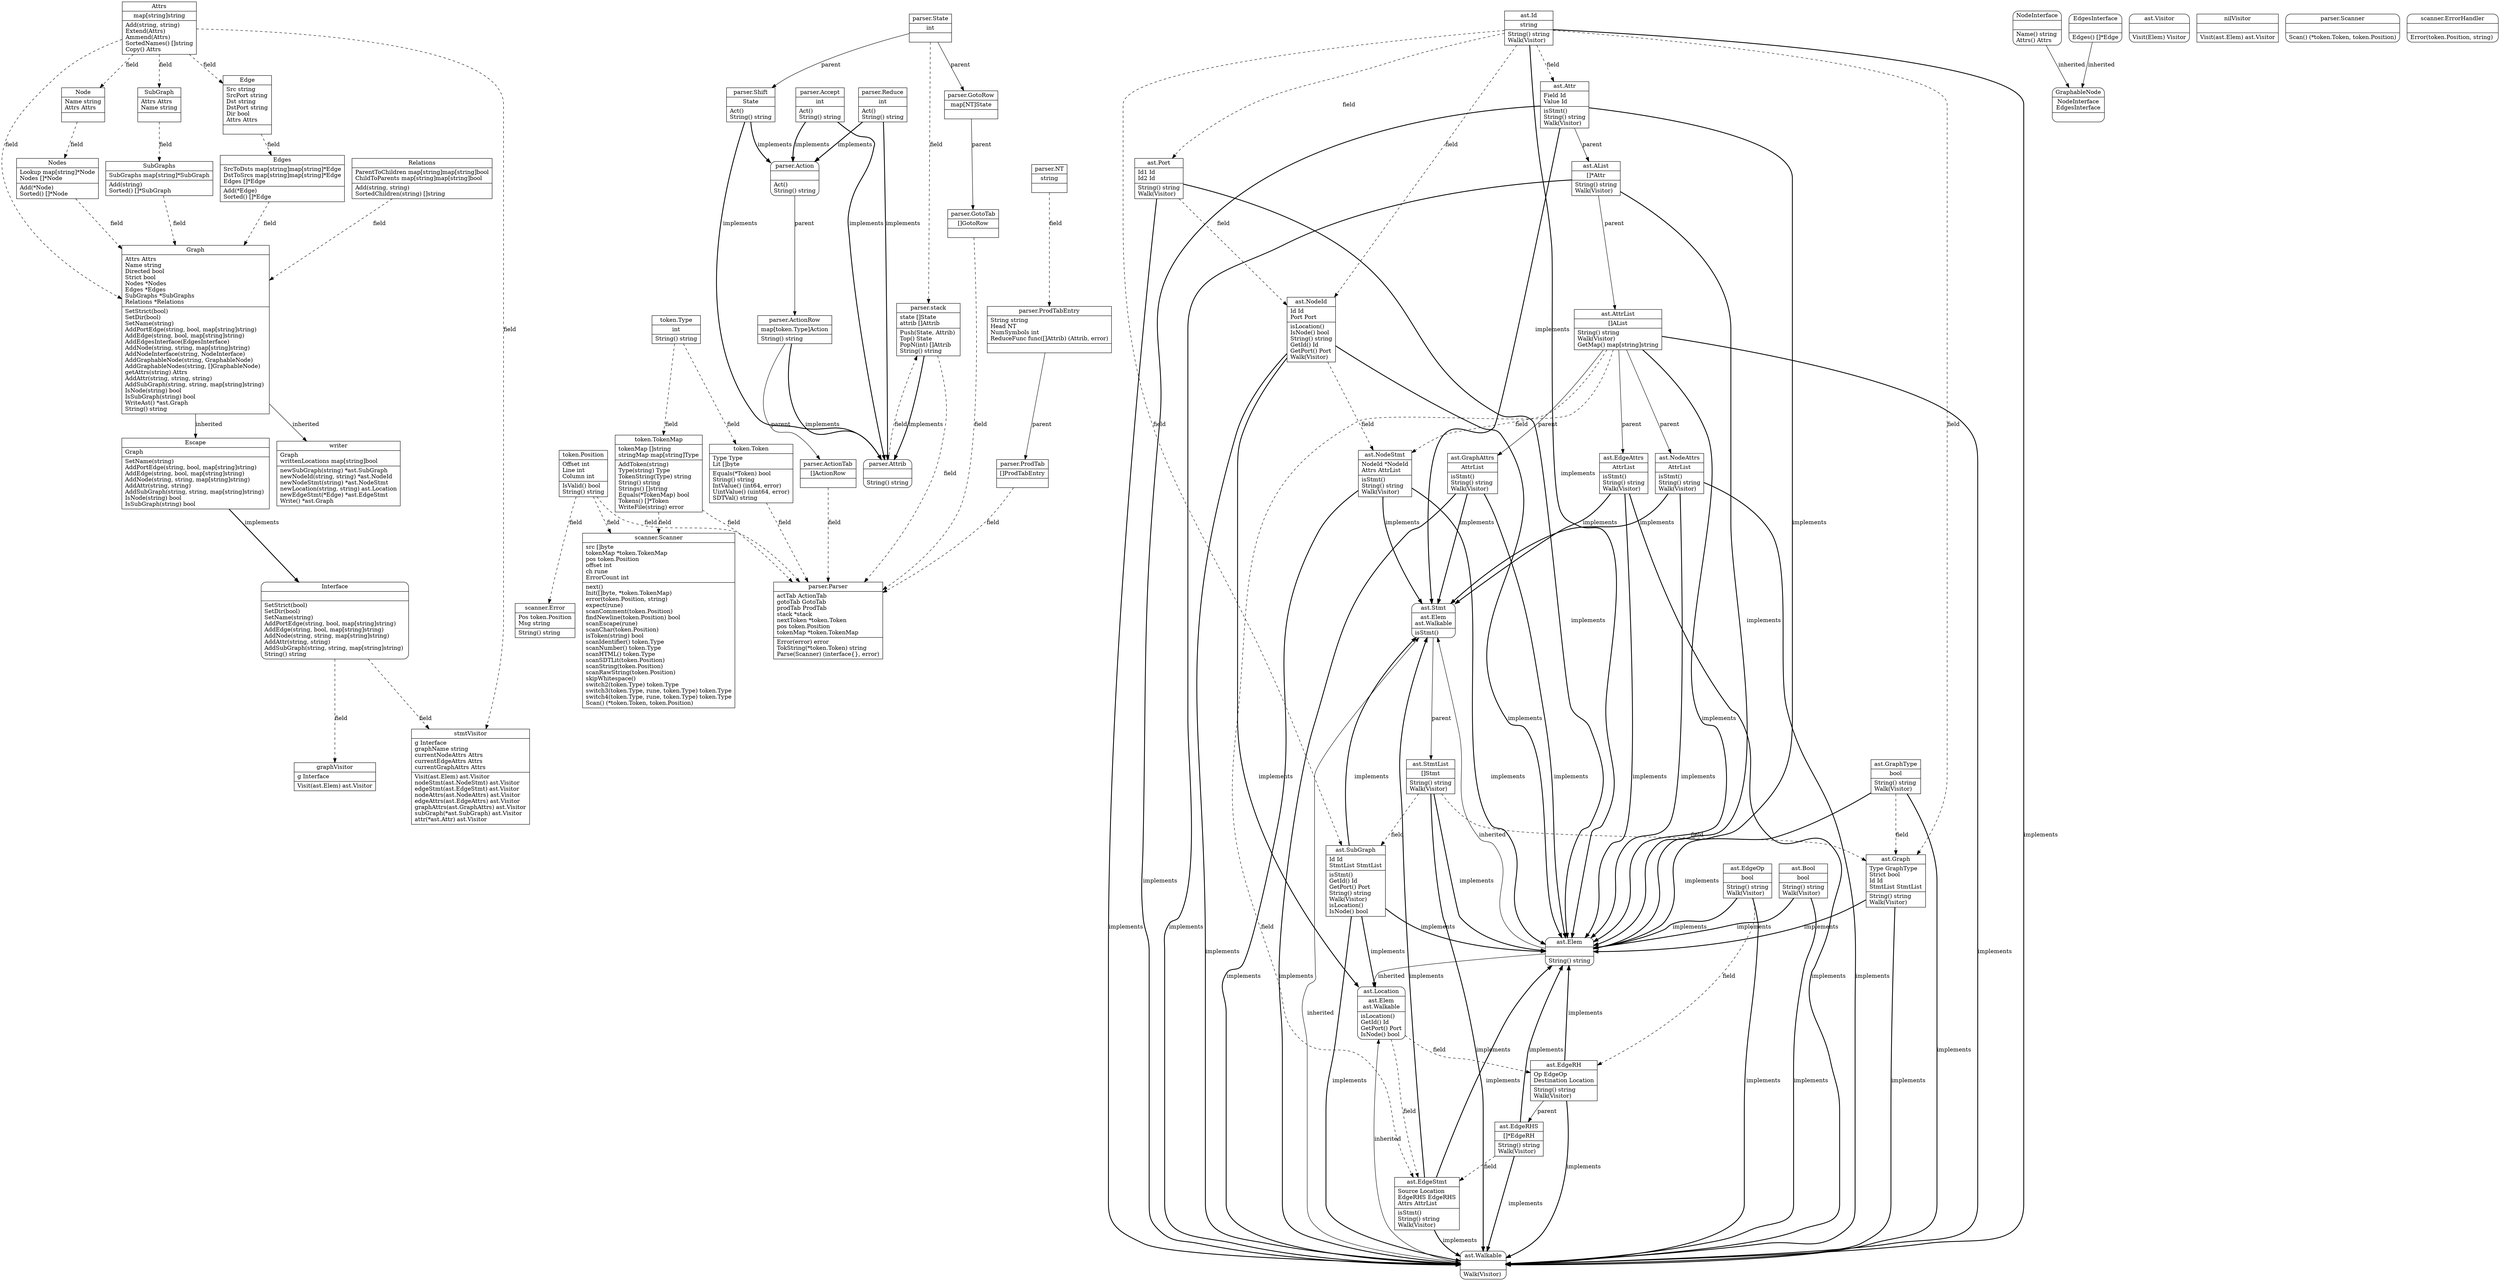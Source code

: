 digraph gographviz {
	Attrs->EdgeTYPE[ label=field, style=dashed ];
	EdgeTYPE->Edges[ label=field, style=dashed ];
	GraphTYPE->writer[ label=inherited, style=solid ];
	Attrs->NodeTYPE[ label=field, style=dashed ];
	NodeTYPE->Nodes[ label=field, style=dashed ];
	Attrs->SubGraphTYPE[ label=field, style=dashed ];
	SubGraphTYPE->SubGraphs[ label=field, style=dashed ];
	Interface->stmtVisitor[ label=field, style=dashed ];
	Attrs->stmtVisitor[ label=field, style=dashed ];
	Interface->graphVisitor[ label=field, style=dashed ];
	GraphTYPE->Escape[ label=inherited, style=solid ];
	Attrs->GraphTYPE[ label=field, style=dashed ];
	Nodes->GraphTYPE[ label=field, style=dashed ];
	Edges->GraphTYPE[ label=field, style=dashed ];
	SubGraphs->GraphTYPE[ label=field, style=dashed ];
	Relations->GraphTYPE[ label=field, style=dashed ];
	token_SEL_Type->token_SEL_TokenMap[ label=field, style=dashed ];
	token_SEL_Type->token_SEL_Token[ label=field, style=dashed ];
	token_SEL_TokenMap->scanner_SEL_Scanner[ label=field, style=dashed ];
	token_SEL_Position->scanner_SEL_Scanner[ label=field, style=dashed ];
	token_SEL_Position->scanner_SEL_Error[ label=field, style=dashed ];
	parser_SEL_ProdTabEntry->parser_SEL_ProdTab[ label=parent, style=solid ];
	parser_SEL_State->parser_SEL_stack[ label=field, style=dashed ];
	parser_SEL_Attrib->parser_SEL_stack[ label=field, style=dashed ];
	parser_SEL_ActionTab->parser_SEL_Parser[ label=field, style=dashed ];
	parser_SEL_GotoTab->parser_SEL_Parser[ label=field, style=dashed ];
	parser_SEL_ProdTab->parser_SEL_Parser[ label=field, style=dashed ];
	parser_SEL_stack->parser_SEL_Parser[ label=field, style=dashed ];
	token_SEL_Token->parser_SEL_Parser[ label=field, style=dashed ];
	token_SEL_Position->parser_SEL_Parser[ label=field, style=dashed ];
	token_SEL_TokenMap->parser_SEL_Parser[ label=field, style=dashed ];
	parser_SEL_State->parser_SEL_Shift[ label=parent, style=solid ];
	parser_SEL_GotoRow->parser_SEL_GotoTab[ label=parent, style=solid ];
	parser_SEL_State->parser_SEL_GotoRow[ label=parent, style=solid ];
	parser_SEL_ActionRow->parser_SEL_ActionTab[ label=parent, style=solid ];
	parser_SEL_Action->parser_SEL_ActionRow[ label=parent, style=solid ];
	parser_SEL_NT->parser_SEL_ProdTabEntry[ label=field, style=dashed ];
	ast_SEL_AttrList->ast_SEL_GraphAttrs[ label=parent, style=solid ];
	ast_SEL_NodeId->ast_SEL_NodeStmt[ label=field, style=dashed ];
	ast_SEL_AttrList->ast_SEL_NodeStmt[ label=field, style=dashed ];
	ast_SEL_Id->ast_SEL_NodeId[ label=field, style=dashed ];
	ast_SEL_Port->ast_SEL_NodeId[ label=field, style=dashed ];
	ast_SEL_Location->ast_SEL_EdgeStmt[ label=field, style=dashed ];
	ast_SEL_EdgeRHS->ast_SEL_EdgeStmt[ label=field, style=dashed ];
	ast_SEL_AttrList->ast_SEL_EdgeStmt[ label=field, style=dashed ];
	ast_SEL_EdgeRH->ast_SEL_EdgeRHS[ label=parent, style=solid ];
	ast_SEL_Id->ast_SEL_Attr[ label=field, style=dashed ];
	ast_SEL_GraphType->ast_SEL_GraphTYPE[ label=field, style=dashed ];
	ast_SEL_Id->ast_SEL_GraphTYPE[ label=field, style=dashed ];
	ast_SEL_StmtList->ast_SEL_GraphTYPE[ label=field, style=dashed ];
	ast_SEL_Stmt->ast_SEL_StmtList[ label=parent, style=solid ];
	ast_SEL_Attr->ast_SEL_AList[ label=parent, style=solid ];
	ast_SEL_AttrList->ast_SEL_EdgeAttrs[ label=parent, style=solid ];
	ast_SEL_Id->ast_SEL_SubGraphTYPE[ label=field, style=dashed ];
	ast_SEL_StmtList->ast_SEL_SubGraphTYPE[ label=field, style=dashed ];
	ast_SEL_AttrList->ast_SEL_NodeAttrs[ label=parent, style=solid ];
	ast_SEL_AList->ast_SEL_AttrList[ label=parent, style=solid ];
	ast_SEL_EdgeOp->ast_SEL_EdgeRH[ label=field, style=dashed ];
	ast_SEL_Location->ast_SEL_EdgeRH[ label=field, style=dashed ];
	ast_SEL_Id->ast_SEL_Port[ label=field, style=dashed ];
	Escape->Interface[ label=implements, style=bold ];
	NodeInterface->GraphableNode[ label=inherited, style=solid ];
	EdgesInterface->GraphableNode[ label=inherited, style=solid ];
	parser_SEL_Accept->parser_SEL_Action[ label=implements, style=bold ];
	parser_SEL_Shift->parser_SEL_Action[ label=implements, style=bold ];
	parser_SEL_Reduce->parser_SEL_Action[ label=implements, style=bold ];
	parser_SEL_Accept->parser_SEL_Attrib[ label=implements, style=bold ];
	parser_SEL_stack->parser_SEL_Attrib[ label=implements, style=bold ];
	parser_SEL_Shift->parser_SEL_Attrib[ label=implements, style=bold ];
	parser_SEL_Reduce->parser_SEL_Attrib[ label=implements, style=bold ];
	parser_SEL_ActionRow->parser_SEL_Attrib[ label=implements, style=bold ];
	ast_SEL_Elem->ast_SEL_Stmt[ label=inherited, style=solid ];
	ast_SEL_Walkable->ast_SEL_Stmt[ label=inherited, style=solid ];
	ast_SEL_GraphAttrs->ast_SEL_Stmt[ label=implements, style=bold ];
	ast_SEL_NodeStmt->ast_SEL_Stmt[ label=implements, style=bold ];
	ast_SEL_EdgeStmt->ast_SEL_Stmt[ label=implements, style=bold ];
	ast_SEL_Attr->ast_SEL_Stmt[ label=implements, style=bold ];
	ast_SEL_EdgeAttrs->ast_SEL_Stmt[ label=implements, style=bold ];
	ast_SEL_SubGraphTYPE->ast_SEL_Stmt[ label=implements, style=bold ];
	ast_SEL_NodeAttrs->ast_SEL_Stmt[ label=implements, style=bold ];
	ast_SEL_GraphAttrs->ast_SEL_Elem[ label=implements, style=bold ];
	ast_SEL_NodeStmt->ast_SEL_Elem[ label=implements, style=bold ];
	ast_SEL_NodeId->ast_SEL_Elem[ label=implements, style=bold ];
	ast_SEL_EdgeStmt->ast_SEL_Elem[ label=implements, style=bold ];
	ast_SEL_EdgeRHS->ast_SEL_Elem[ label=implements, style=bold ];
	ast_SEL_EdgeOp->ast_SEL_Elem[ label=implements, style=bold ];
	ast_SEL_Id->ast_SEL_Elem[ label=implements, style=bold ];
	ast_SEL_Attr->ast_SEL_Elem[ label=implements, style=bold ];
	ast_SEL_GraphTYPE->ast_SEL_Elem[ label=implements, style=bold ];
	ast_SEL_StmtList->ast_SEL_Elem[ label=implements, style=bold ];
	ast_SEL_AList->ast_SEL_Elem[ label=implements, style=bold ];
	ast_SEL_Bool->ast_SEL_Elem[ label=implements, style=bold ];
	ast_SEL_GraphType->ast_SEL_Elem[ label=implements, style=bold ];
	ast_SEL_EdgeAttrs->ast_SEL_Elem[ label=implements, style=bold ];
	ast_SEL_SubGraphTYPE->ast_SEL_Elem[ label=implements, style=bold ];
	ast_SEL_NodeAttrs->ast_SEL_Elem[ label=implements, style=bold ];
	ast_SEL_AttrList->ast_SEL_Elem[ label=implements, style=bold ];
	ast_SEL_EdgeRH->ast_SEL_Elem[ label=implements, style=bold ];
	ast_SEL_Port->ast_SEL_Elem[ label=implements, style=bold ];
	ast_SEL_GraphAttrs->ast_SEL_Walkable[ label=implements, style=bold ];
	ast_SEL_NodeStmt->ast_SEL_Walkable[ label=implements, style=bold ];
	ast_SEL_NodeId->ast_SEL_Walkable[ label=implements, style=bold ];
	ast_SEL_EdgeStmt->ast_SEL_Walkable[ label=implements, style=bold ];
	ast_SEL_EdgeRHS->ast_SEL_Walkable[ label=implements, style=bold ];
	ast_SEL_EdgeOp->ast_SEL_Walkable[ label=implements, style=bold ];
	ast_SEL_Id->ast_SEL_Walkable[ label=implements, style=bold ];
	ast_SEL_Attr->ast_SEL_Walkable[ label=implements, style=bold ];
	ast_SEL_GraphTYPE->ast_SEL_Walkable[ label=implements, style=bold ];
	ast_SEL_StmtList->ast_SEL_Walkable[ label=implements, style=bold ];
	ast_SEL_AList->ast_SEL_Walkable[ label=implements, style=bold ];
	ast_SEL_Bool->ast_SEL_Walkable[ label=implements, style=bold ];
	ast_SEL_GraphType->ast_SEL_Walkable[ label=implements, style=bold ];
	ast_SEL_EdgeAttrs->ast_SEL_Walkable[ label=implements, style=bold ];
	ast_SEL_SubGraphTYPE->ast_SEL_Walkable[ label=implements, style=bold ];
	ast_SEL_NodeAttrs->ast_SEL_Walkable[ label=implements, style=bold ];
	ast_SEL_AttrList->ast_SEL_Walkable[ label=implements, style=bold ];
	ast_SEL_EdgeRH->ast_SEL_Walkable[ label=implements, style=bold ];
	ast_SEL_Port->ast_SEL_Walkable[ label=implements, style=bold ];
	ast_SEL_Elem->ast_SEL_Location[ label=inherited, style=solid ];
	ast_SEL_Walkable->ast_SEL_Location[ label=inherited, style=solid ];
	ast_SEL_NodeId->ast_SEL_Location[ label=implements, style=bold ];
	ast_SEL_SubGraphTYPE->ast_SEL_Location[ label=implements, style=bold ];
	Attrs [ label="{Attrs|map[string]string|Add(string, string) \lExtend(Attrs) \lAmmend(Attrs) \lSortedNames() []string\lCopy() Attrs\l}", shape=record ];
	EdgeTYPE [ label="{Edge|Src string\lSrcPort string\lDst string\lDstPort string\lDir bool\lAttrs Attrs\l|}", shape=record ];
	Edges [ label="{Edges|SrcToDsts map[string]map[string]*Edge\lDstToSrcs map[string]map[string]*Edge\lEdges []*Edge\l|Add(*Edge) \lSorted() []*Edge\l}", shape=record ];
	EdgesInterface [ label="{EdgesInterface||Edges() []*Edge\l}", shape=Mrecord ];
	Escape [ label="{Escape|Graph\l|SetName(string) \lAddPortEdge(string, bool, map[string]string) \lAddEdge(string, bool, map[string]string) \lAddNode(string, string, map[string]string) \lAddAttr(string, string) \lAddSubGraph(string, string, map[string]string) \lIsNode(string) bool\lIsSubGraph(string) bool\l}", shape=record ];
	GraphTYPE [ label="{Graph|Attrs Attrs\lName string\lDirected bool\lStrict bool\lNodes *Nodes\lEdges *Edges\lSubGraphs *SubGraphs\lRelations *Relations\l|SetStrict(bool) \lSetDir(bool) \lSetName(string) \lAddPortEdge(string, bool, map[string]string) \lAddEdge(string, bool, map[string]string) \lAddEdgesInterface(EdgesInterface) \lAddNode(string, string, map[string]string) \lAddNodeInterface(string, NodeInterface) \lAddGraphableNode(string, GraphableNode) \lAddGraphableNodes(string, []GraphableNode) \lgetAttrs(string) Attrs\lAddAttr(string, string, string) \lAddSubGraph(string, string, map[string]string) \lIsNode(string) bool\lIsSubGraph(string) bool\lWriteAst() *ast.Graph\lString() string\l}", shape=record ];
	GraphableNode [ label="{GraphableNode|NodeInterface\nEdgesInterface\n|}", shape=Mrecord ];
	Interface [ label="{Interface||SetStrict(bool) \lSetDir(bool) \lSetName(string) \lAddPortEdge(string, bool, map[string]string) \lAddEdge(string, bool, map[string]string) \lAddNode(string, string, map[string]string) \lAddAttr(string, string) \lAddSubGraph(string, string, map[string]string) \lString() string\l}", shape=Mrecord ];
	NodeInterface [ label="{NodeInterface||Name() string\lAttrs() Attrs\l}", shape=Mrecord ];
	NodeTYPE [ label="{Node|Name string\lAttrs Attrs\l|}", shape=record ];
	Nodes [ label="{Nodes|Lookup map[string]*Node\lNodes []*Node\l|Add(*Node) \lSorted() []*Node\l}", shape=record ];
	Relations [ label="{Relations|ParentToChildren map[string]map[string]bool\lChildToParents map[string]map[string]bool\l|Add(string, string) \lSortedChildren(string) []string\l}", shape=record ];
	SubGraphTYPE [ label="{SubGraph|Attrs Attrs\lName string\l|}", shape=record ];
	SubGraphs [ label="{SubGraphs|SubGraphs map[string]*SubGraph\l|Add(string) \lSorted() []*SubGraph\l}", shape=record ];
	ast_SEL_AList [ label="{ast.AList|[]*Attr|String() string\lWalk(Visitor) \l}", shape=record ];
	ast_SEL_Attr [ label="{ast.Attr|Field Id\lValue Id\l|isStmt() \lString() string\lWalk(Visitor) \l}", shape=record ];
	ast_SEL_AttrList [ label="{ast.AttrList|[]AList|String() string\lWalk(Visitor) \lGetMap() map[string]string\l}", shape=record ];
	ast_SEL_Bool [ label="{ast.Bool|bool|String() string\lWalk(Visitor) \l}", shape=record ];
	ast_SEL_EdgeAttrs [ label="{ast.EdgeAttrs|AttrList|isStmt() \lString() string\lWalk(Visitor) \l}", shape=record ];
	ast_SEL_EdgeOp [ label="{ast.EdgeOp|bool|String() string\lWalk(Visitor) \l}", shape=record ];
	ast_SEL_EdgeRH [ label="{ast.EdgeRH|Op EdgeOp\lDestination Location\l|String() string\lWalk(Visitor) \l}", shape=record ];
	ast_SEL_EdgeRHS [ label="{ast.EdgeRHS|[]*EdgeRH|String() string\lWalk(Visitor) \l}", shape=record ];
	ast_SEL_EdgeStmt [ label="{ast.EdgeStmt|Source Location\lEdgeRHS EdgeRHS\lAttrs AttrList\l|isStmt() \lString() string\lWalk(Visitor) \l}", shape=record ];
	ast_SEL_Elem [ label="{ast.Elem||String() string\l}", shape=Mrecord ];
	ast_SEL_GraphAttrs [ label="{ast.GraphAttrs|AttrList|isStmt() \lString() string\lWalk(Visitor) \l}", shape=record ];
	ast_SEL_GraphTYPE [ label="{ast.Graph|Type GraphType\lStrict bool\lId Id\lStmtList StmtList\l|String() string\lWalk(Visitor) \l}", shape=record ];
	ast_SEL_GraphType [ label="{ast.GraphType|bool|String() string\lWalk(Visitor) \l}", shape=record ];
	ast_SEL_Id [ label="{ast.Id|string|String() string\lWalk(Visitor) \l}", shape=record ];
	ast_SEL_Location [ label="{ast.Location|ast.Elem\nast.Walkable\n|isLocation() \lGetId() Id\lGetPort() Port\lIsNode() bool\l}", shape=Mrecord ];
	ast_SEL_NodeAttrs [ label="{ast.NodeAttrs|AttrList|isStmt() \lString() string\lWalk(Visitor) \l}", shape=record ];
	ast_SEL_NodeId [ label="{ast.NodeId|Id Id\lPort Port\l|isLocation() \lIsNode() bool\lString() string\lGetId() Id\lGetPort() Port\lWalk(Visitor) \l}", shape=record ];
	ast_SEL_NodeStmt [ label="{ast.NodeStmt|NodeId *NodeId\lAttrs AttrList\l|isStmt() \lString() string\lWalk(Visitor) \l}", shape=record ];
	ast_SEL_Port [ label="{ast.Port|Id1 Id\lId2 Id\l|String() string\lWalk(Visitor) \l}", shape=record ];
	ast_SEL_Stmt [ label="{ast.Stmt|ast.Elem\nast.Walkable\n|isStmt() \l}", shape=Mrecord ];
	ast_SEL_StmtList [ label="{ast.StmtList|[]Stmt|String() string\lWalk(Visitor) \l}", shape=record ];
	ast_SEL_SubGraphTYPE [ label="{ast.SubGraph|Id Id\lStmtList StmtList\l|isStmt() \lGetId() Id\lGetPort() Port\lString() string\lWalk(Visitor) \lisLocation() \lIsNode() bool\l}", shape=record ];
	ast_SEL_Visitor [ label="{ast.Visitor||Visit(Elem) Visitor\l}", shape=Mrecord ];
	ast_SEL_Walkable [ label="{ast.Walkable||Walk(Visitor) \l}", shape=Mrecord ];
	graphVisitor [ label="{graphVisitor|g Interface\l|Visit(ast.Elem) ast.Visitor\l}", shape=record ];
	nilVisitor [ label="{nilVisitor||Visit(ast.Elem) ast.Visitor\l}", shape=record ];
	parser_SEL_Accept [ label="{parser.Accept|int|Act() \lString() string\l}", shape=record ];
	parser_SEL_Action [ label="{parser.Action||Act() \lString() string\l}", shape=Mrecord ];
	parser_SEL_ActionRow [ label="{parser.ActionRow|map[token.Type]Action|String() string\l}", shape=record ];
	parser_SEL_ActionTab [ label="{parser.ActionTab|[]ActionRow|}", shape=record ];
	parser_SEL_Attrib [ label="{parser.Attrib||String() string\l}", shape=Mrecord ];
	parser_SEL_GotoRow [ label="{parser.GotoRow|map[NT]State|}", shape=record ];
	parser_SEL_GotoTab [ label="{parser.GotoTab|[]GotoRow|}", shape=record ];
	parser_SEL_NT [ label="{parser.NT|string|}", shape=record ];
	parser_SEL_Parser [ label="{parser.Parser|actTab ActionTab\lgotoTab GotoTab\lprodTab ProdTab\lstack *stack\lnextToken *token.Token\lpos token.Position\ltokenMap *token.TokenMap\l|Error(error) error\lTokString(*token.Token) string\lParse(Scanner) (interface\{\}, error)\l}", shape=record ];
	parser_SEL_ProdTab [ label="{parser.ProdTab|[]ProdTabEntry|}", shape=record ];
	parser_SEL_ProdTabEntry [ label="{parser.ProdTabEntry|String string\lHead NT\lNumSymbols int\lReduceFunc func([]Attrib) (Attrib, error)\l|}", shape=record ];
	parser_SEL_Reduce [ label="{parser.Reduce|int|Act() \lString() string\l}", shape=record ];
	parser_SEL_Scanner [ label="{parser.Scanner||Scan() (*token.Token, token.Position)\l}", shape=Mrecord ];
	parser_SEL_Shift [ label="{parser.Shift|State|Act() \lString() string\l}", shape=record ];
	parser_SEL_State [ label="{parser.State|int|}", shape=record ];
	parser_SEL_stack [ label="{parser.stack|state []State\lattrib []Attrib\l|Push(State, Attrib) \lTop() State\lPopN(int) []Attrib\lString() string\l}", shape=record ];
	scanner_SEL_Error [ label="{scanner.Error|Pos token.Position\lMsg string\l|String() string\l}", shape=record ];
	scanner_SEL_ErrorHandler [ label="{scanner.ErrorHandler||Error(token.Position, string) \l}", shape=Mrecord ];
	scanner_SEL_Scanner [ label="{scanner.Scanner|src []byte\ltokenMap *token.TokenMap\lpos token.Position\loffset int\lch rune\lErrorCount int\l|next() \lInit([]byte, *token.TokenMap) \lerror(token.Position, string) \lexpect(rune) \lscanComment(token.Position) \lfindNewline(token.Position) bool\lscanEscape(rune) \lscanChar(token.Position) \lisToken(string) bool\lscanIdentifier() token.Type\lscanNumber() token.Type\lscanHTML() token.Type\lscanSDTLit(token.Position) \lscanString(token.Position) \lscanRawString(token.Position) \lskipWhitespace() \lswitch2(token.Type) token.Type\lswitch3(token.Type, rune, token.Type) token.Type\lswitch4(token.Type, rune, token.Type) token.Type\lScan() (*token.Token, token.Position)\l}", shape=record ];
	stmtVisitor [ label="{stmtVisitor|g Interface\lgraphName string\lcurrentNodeAttrs Attrs\lcurrentEdgeAttrs Attrs\lcurrentGraphAttrs Attrs\l|Visit(ast.Elem) ast.Visitor\lnodeStmt(ast.NodeStmt) ast.Visitor\ledgeStmt(ast.EdgeStmt) ast.Visitor\lnodeAttrs(ast.NodeAttrs) ast.Visitor\ledgeAttrs(ast.EdgeAttrs) ast.Visitor\lgraphAttrs(ast.GraphAttrs) ast.Visitor\lsubGraph(*ast.SubGraph) ast.Visitor\lattr(*ast.Attr) ast.Visitor\l}", shape=record ];
	token_SEL_Position [ label="{token.Position|Offset int\lLine int\lColumn int\l|IsValid() bool\lString() string\l}", shape=record ];
	token_SEL_Token [ label="{token.Token|Type Type\lLit []byte\l|Equals(*Token) bool\lString() string\lIntValue() (int64, error)\lUintValue() (uint64, error)\lSDTVal() string\l}", shape=record ];
	token_SEL_TokenMap [ label="{token.TokenMap|tokenMap []string\lstringMap map[string]Type\l|AddToken(string) \lType(string) Type\lTokenString(Type) string\lString() string\lStrings() []string\lEquals(*TokenMap) bool\lTokens() []*Token\lWriteFile(string) error\l}", shape=record ];
	token_SEL_Type [ label="{token.Type|int|String() string\l}", shape=record ];
	writer [ label="{writer|Graph\lwrittenLocations map[string]bool\l|newSubGraph(string) *ast.SubGraph\lnewNodeId(string, string) *ast.NodeId\lnewNodeStmt(string) *ast.NodeStmt\lnewLocation(string, string) ast.Location\lnewEdgeStmt(*Edge) *ast.EdgeStmt\lWrite() *ast.Graph\l}", shape=record ];

}

